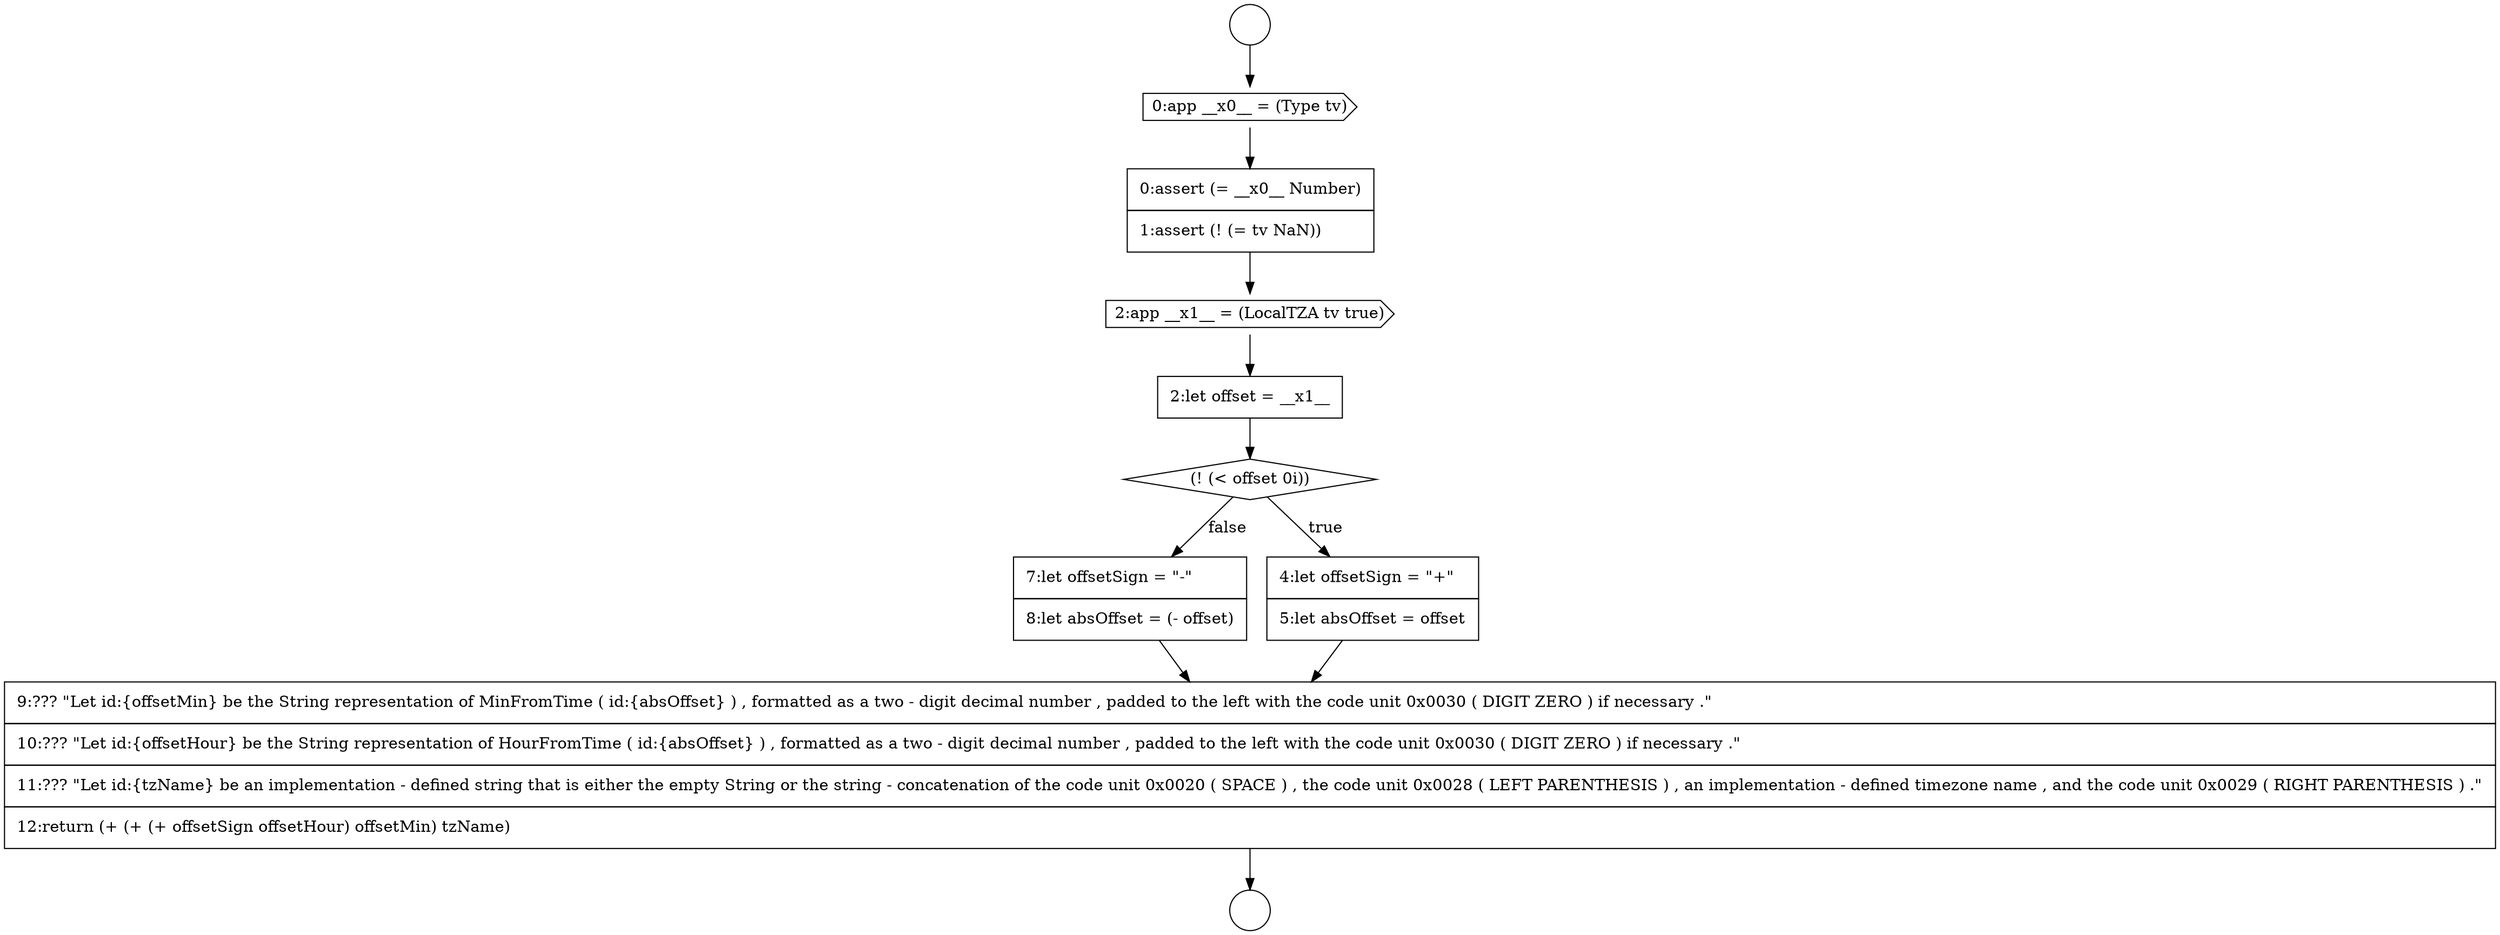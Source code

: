 digraph {
  node13811 [shape=diamond, label=<<font color="black">(! (&lt; offset 0i))</font>> color="black" fillcolor="white" style=filled]
  node13808 [shape=none, margin=0, label=<<font color="black">
    <table border="0" cellborder="1" cellspacing="0" cellpadding="10">
      <tr><td align="left">0:assert (= __x0__ Number)</td></tr>
      <tr><td align="left">1:assert (! (= tv NaN))</td></tr>
    </table>
  </font>> color="black" fillcolor="white" style=filled]
  node13814 [shape=none, margin=0, label=<<font color="black">
    <table border="0" cellborder="1" cellspacing="0" cellpadding="10">
      <tr><td align="left">9:??? &quot;Let id:{offsetMin} be the String representation of MinFromTime ( id:{absOffset} ) , formatted as a two - digit decimal number , padded to the left with the code unit 0x0030 ( DIGIT ZERO ) if necessary .&quot;</td></tr>
      <tr><td align="left">10:??? &quot;Let id:{offsetHour} be the String representation of HourFromTime ( id:{absOffset} ) , formatted as a two - digit decimal number , padded to the left with the code unit 0x0030 ( DIGIT ZERO ) if necessary .&quot;</td></tr>
      <tr><td align="left">11:??? &quot;Let id:{tzName} be an implementation - defined string that is either the empty String or the string - concatenation of the code unit 0x0020 ( SPACE ) , the code unit 0x0028 ( LEFT PARENTHESIS ) , an implementation - defined timezone name , and the code unit 0x0029 ( RIGHT PARENTHESIS ) .&quot;</td></tr>
      <tr><td align="left">12:return (+ (+ (+ offsetSign offsetHour) offsetMin) tzName)</td></tr>
    </table>
  </font>> color="black" fillcolor="white" style=filled]
  node13810 [shape=none, margin=0, label=<<font color="black">
    <table border="0" cellborder="1" cellspacing="0" cellpadding="10">
      <tr><td align="left">2:let offset = __x1__</td></tr>
    </table>
  </font>> color="black" fillcolor="white" style=filled]
  node13805 [shape=circle label=" " color="black" fillcolor="white" style=filled]
  node13809 [shape=cds, label=<<font color="black">2:app __x1__ = (LocalTZA tv true)</font>> color="black" fillcolor="white" style=filled]
  node13806 [shape=circle label=" " color="black" fillcolor="white" style=filled]
  node13813 [shape=none, margin=0, label=<<font color="black">
    <table border="0" cellborder="1" cellspacing="0" cellpadding="10">
      <tr><td align="left">7:let offsetSign = &quot;-&quot;</td></tr>
      <tr><td align="left">8:let absOffset = (- offset)</td></tr>
    </table>
  </font>> color="black" fillcolor="white" style=filled]
  node13812 [shape=none, margin=0, label=<<font color="black">
    <table border="0" cellborder="1" cellspacing="0" cellpadding="10">
      <tr><td align="left">4:let offsetSign = &quot;+&quot;</td></tr>
      <tr><td align="left">5:let absOffset = offset</td></tr>
    </table>
  </font>> color="black" fillcolor="white" style=filled]
  node13807 [shape=cds, label=<<font color="black">0:app __x0__ = (Type tv)</font>> color="black" fillcolor="white" style=filled]
  node13805 -> node13807 [ color="black"]
  node13809 -> node13810 [ color="black"]
  node13813 -> node13814 [ color="black"]
  node13814 -> node13806 [ color="black"]
  node13808 -> node13809 [ color="black"]
  node13812 -> node13814 [ color="black"]
  node13810 -> node13811 [ color="black"]
  node13807 -> node13808 [ color="black"]
  node13811 -> node13812 [label=<<font color="black">true</font>> color="black"]
  node13811 -> node13813 [label=<<font color="black">false</font>> color="black"]
}
